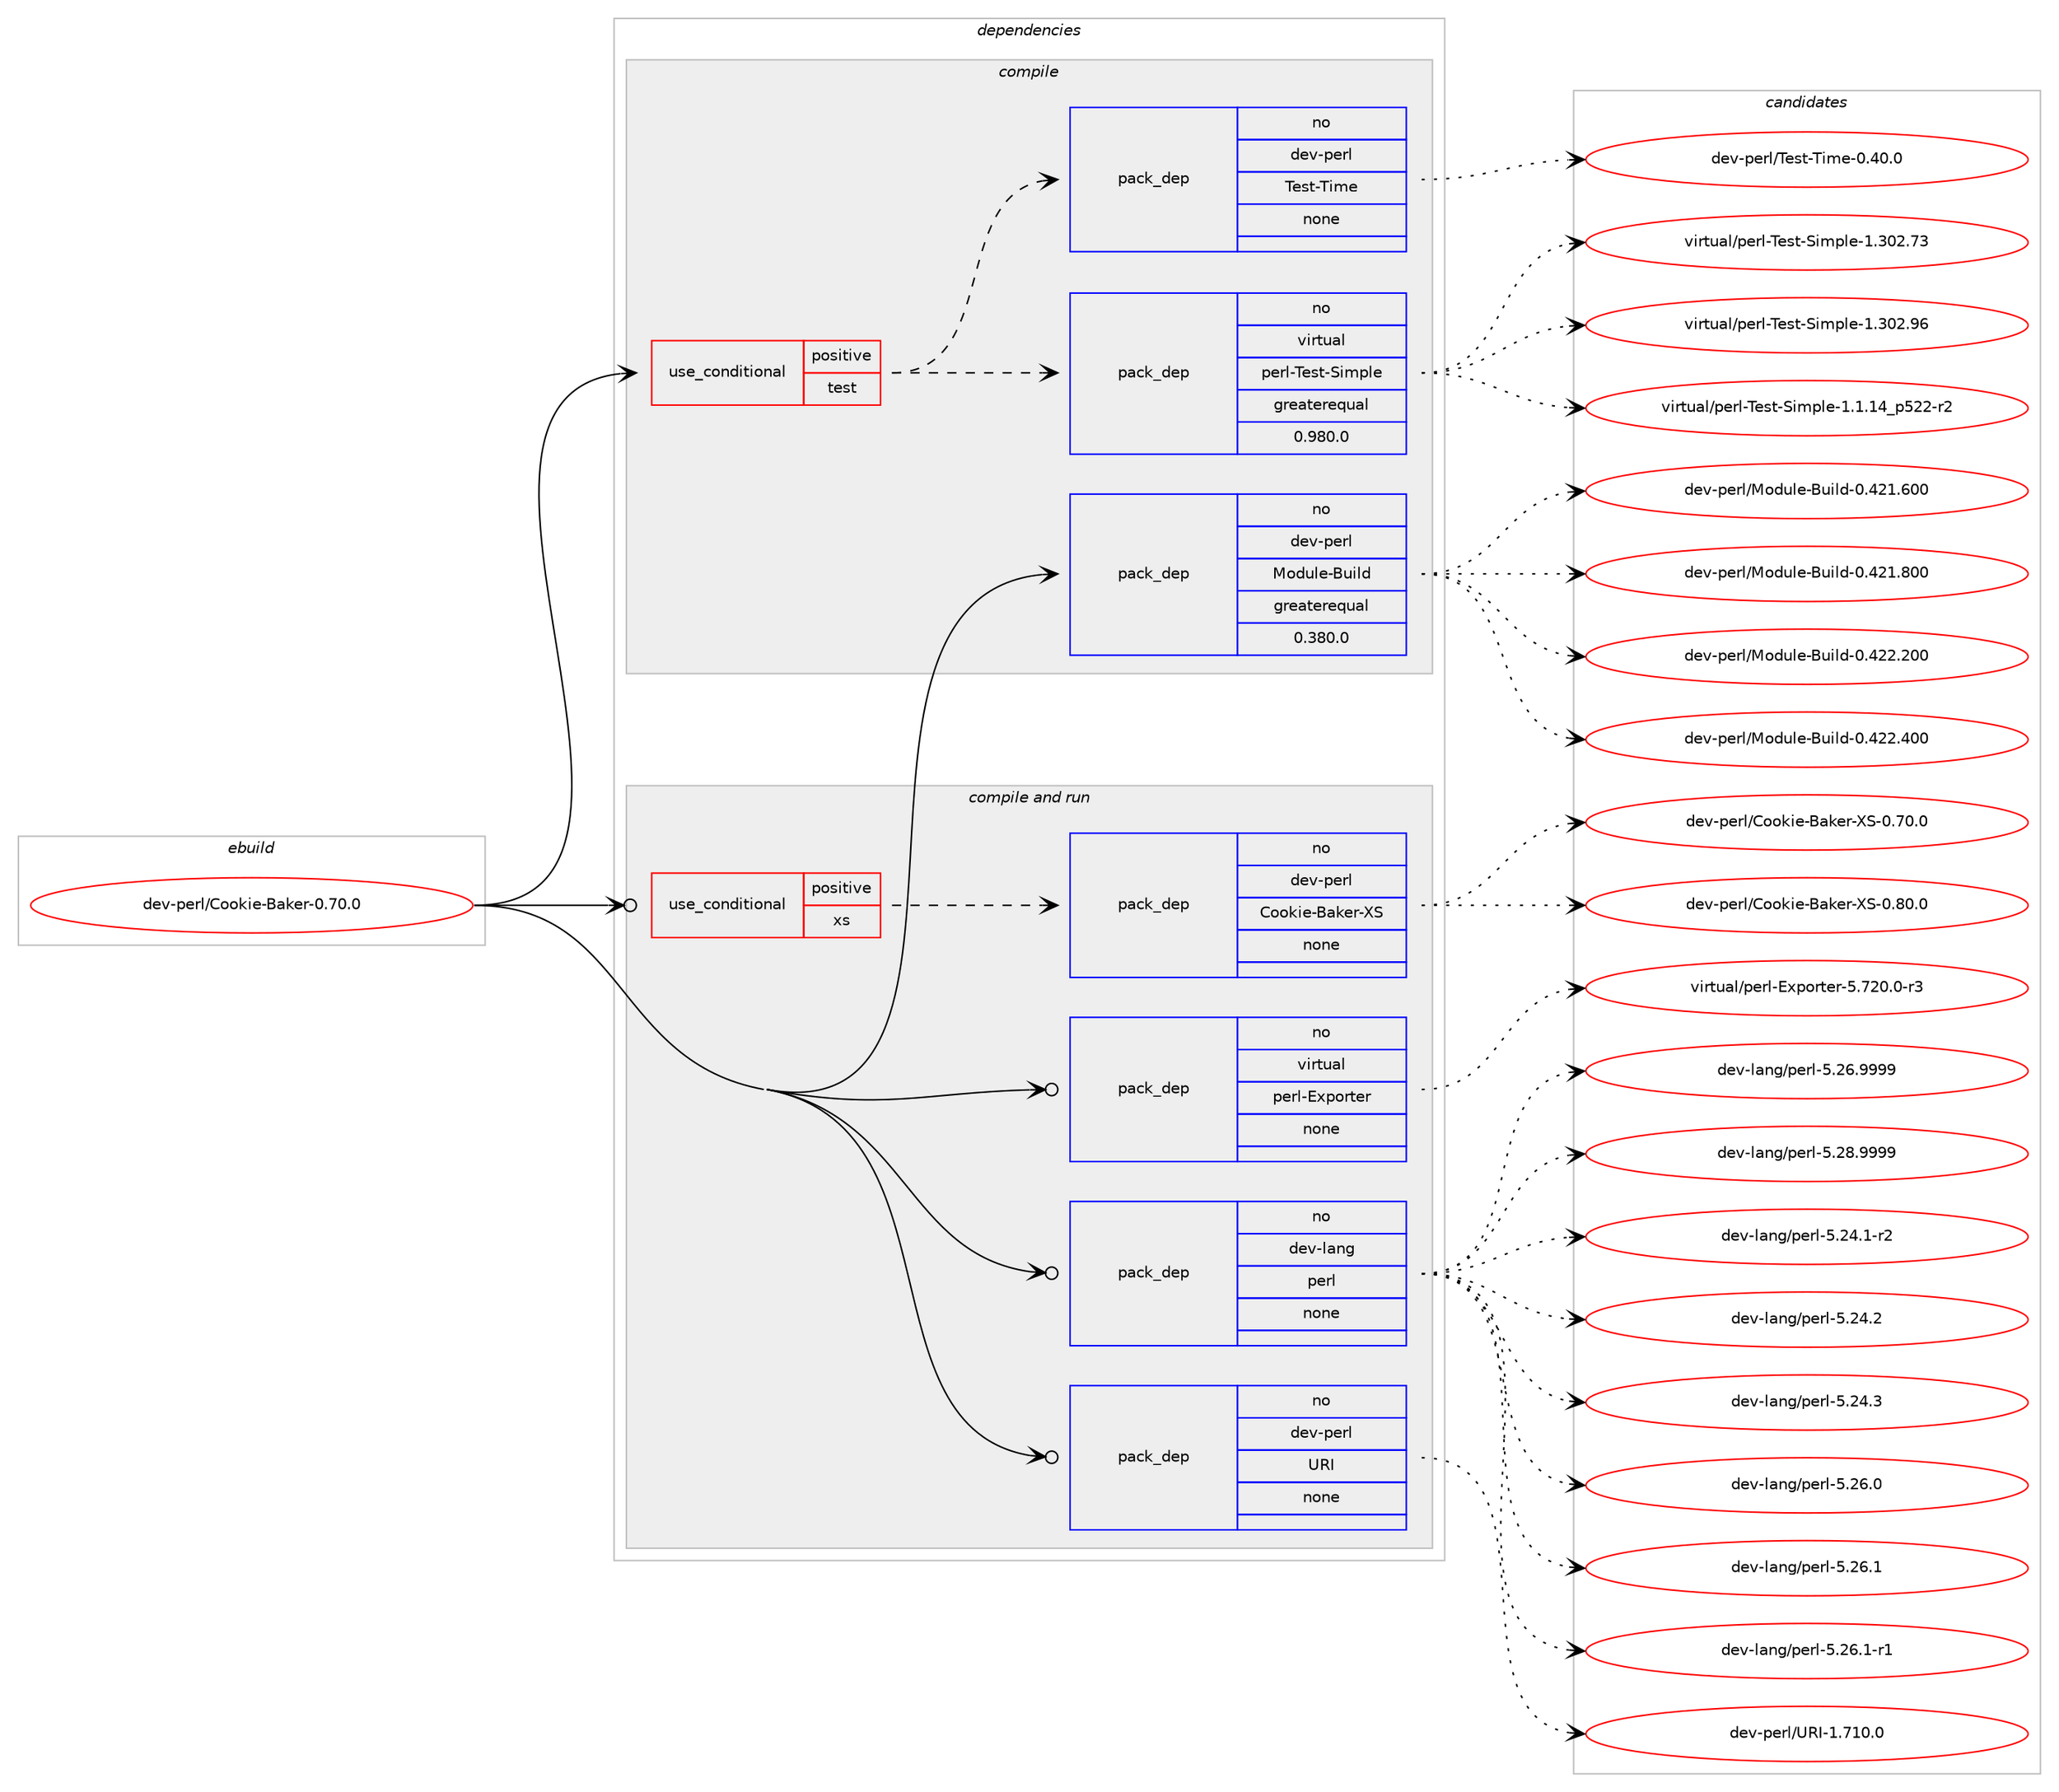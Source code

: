 digraph prolog {

# *************
# Graph options
# *************

newrank=true;
concentrate=true;
compound=true;
graph [rankdir=LR,fontname=Helvetica,fontsize=10,ranksep=1.5];#, ranksep=2.5, nodesep=0.2];
edge  [arrowhead=vee];
node  [fontname=Helvetica,fontsize=10];

# **********
# The ebuild
# **********

subgraph cluster_leftcol {
color=gray;
rank=same;
label=<<i>ebuild</i>>;
id [label="dev-perl/Cookie-Baker-0.70.0", color=red, width=4, href="../dev-perl/Cookie-Baker-0.70.0.svg"];
}

# ****************
# The dependencies
# ****************

subgraph cluster_midcol {
color=gray;
label=<<i>dependencies</i>>;
subgraph cluster_compile {
fillcolor="#eeeeee";
style=filled;
label=<<i>compile</i>>;
subgraph cond26864 {
dependency126693 [label=<<TABLE BORDER="0" CELLBORDER="1" CELLSPACING="0" CELLPADDING="4"><TR><TD ROWSPAN="3" CELLPADDING="10">use_conditional</TD></TR><TR><TD>positive</TD></TR><TR><TD>test</TD></TR></TABLE>>, shape=none, color=red];
subgraph pack96164 {
dependency126694 [label=<<TABLE BORDER="0" CELLBORDER="1" CELLSPACING="0" CELLPADDING="4" WIDTH="220"><TR><TD ROWSPAN="6" CELLPADDING="30">pack_dep</TD></TR><TR><TD WIDTH="110">no</TD></TR><TR><TD>virtual</TD></TR><TR><TD>perl-Test-Simple</TD></TR><TR><TD>greaterequal</TD></TR><TR><TD>0.980.0</TD></TR></TABLE>>, shape=none, color=blue];
}
dependency126693:e -> dependency126694:w [weight=20,style="dashed",arrowhead="vee"];
subgraph pack96165 {
dependency126695 [label=<<TABLE BORDER="0" CELLBORDER="1" CELLSPACING="0" CELLPADDING="4" WIDTH="220"><TR><TD ROWSPAN="6" CELLPADDING="30">pack_dep</TD></TR><TR><TD WIDTH="110">no</TD></TR><TR><TD>dev-perl</TD></TR><TR><TD>Test-Time</TD></TR><TR><TD>none</TD></TR><TR><TD></TD></TR></TABLE>>, shape=none, color=blue];
}
dependency126693:e -> dependency126695:w [weight=20,style="dashed",arrowhead="vee"];
}
id:e -> dependency126693:w [weight=20,style="solid",arrowhead="vee"];
subgraph pack96166 {
dependency126696 [label=<<TABLE BORDER="0" CELLBORDER="1" CELLSPACING="0" CELLPADDING="4" WIDTH="220"><TR><TD ROWSPAN="6" CELLPADDING="30">pack_dep</TD></TR><TR><TD WIDTH="110">no</TD></TR><TR><TD>dev-perl</TD></TR><TR><TD>Module-Build</TD></TR><TR><TD>greaterequal</TD></TR><TR><TD>0.380.0</TD></TR></TABLE>>, shape=none, color=blue];
}
id:e -> dependency126696:w [weight=20,style="solid",arrowhead="vee"];
}
subgraph cluster_compileandrun {
fillcolor="#eeeeee";
style=filled;
label=<<i>compile and run</i>>;
subgraph cond26865 {
dependency126697 [label=<<TABLE BORDER="0" CELLBORDER="1" CELLSPACING="0" CELLPADDING="4"><TR><TD ROWSPAN="3" CELLPADDING="10">use_conditional</TD></TR><TR><TD>positive</TD></TR><TR><TD>xs</TD></TR></TABLE>>, shape=none, color=red];
subgraph pack96167 {
dependency126698 [label=<<TABLE BORDER="0" CELLBORDER="1" CELLSPACING="0" CELLPADDING="4" WIDTH="220"><TR><TD ROWSPAN="6" CELLPADDING="30">pack_dep</TD></TR><TR><TD WIDTH="110">no</TD></TR><TR><TD>dev-perl</TD></TR><TR><TD>Cookie-Baker-XS</TD></TR><TR><TD>none</TD></TR><TR><TD></TD></TR></TABLE>>, shape=none, color=blue];
}
dependency126697:e -> dependency126698:w [weight=20,style="dashed",arrowhead="vee"];
}
id:e -> dependency126697:w [weight=20,style="solid",arrowhead="odotvee"];
subgraph pack96168 {
dependency126699 [label=<<TABLE BORDER="0" CELLBORDER="1" CELLSPACING="0" CELLPADDING="4" WIDTH="220"><TR><TD ROWSPAN="6" CELLPADDING="30">pack_dep</TD></TR><TR><TD WIDTH="110">no</TD></TR><TR><TD>dev-lang</TD></TR><TR><TD>perl</TD></TR><TR><TD>none</TD></TR><TR><TD></TD></TR></TABLE>>, shape=none, color=blue];
}
id:e -> dependency126699:w [weight=20,style="solid",arrowhead="odotvee"];
subgraph pack96169 {
dependency126700 [label=<<TABLE BORDER="0" CELLBORDER="1" CELLSPACING="0" CELLPADDING="4" WIDTH="220"><TR><TD ROWSPAN="6" CELLPADDING="30">pack_dep</TD></TR><TR><TD WIDTH="110">no</TD></TR><TR><TD>dev-perl</TD></TR><TR><TD>URI</TD></TR><TR><TD>none</TD></TR><TR><TD></TD></TR></TABLE>>, shape=none, color=blue];
}
id:e -> dependency126700:w [weight=20,style="solid",arrowhead="odotvee"];
subgraph pack96170 {
dependency126701 [label=<<TABLE BORDER="0" CELLBORDER="1" CELLSPACING="0" CELLPADDING="4" WIDTH="220"><TR><TD ROWSPAN="6" CELLPADDING="30">pack_dep</TD></TR><TR><TD WIDTH="110">no</TD></TR><TR><TD>virtual</TD></TR><TR><TD>perl-Exporter</TD></TR><TR><TD>none</TD></TR><TR><TD></TD></TR></TABLE>>, shape=none, color=blue];
}
id:e -> dependency126701:w [weight=20,style="solid",arrowhead="odotvee"];
}
subgraph cluster_run {
fillcolor="#eeeeee";
style=filled;
label=<<i>run</i>>;
}
}

# **************
# The candidates
# **************

subgraph cluster_choices {
rank=same;
color=gray;
label=<<i>candidates</i>>;

subgraph choice96164 {
color=black;
nodesep=1;
choice11810511411611797108471121011141084584101115116458310510911210810145494649464952951125350504511450 [label="virtual/perl-Test-Simple-1.1.14_p522-r2", color=red, width=4,href="../virtual/perl-Test-Simple-1.1.14_p522-r2.svg"];
choice118105114116117971084711210111410845841011151164583105109112108101454946514850465551 [label="virtual/perl-Test-Simple-1.302.73", color=red, width=4,href="../virtual/perl-Test-Simple-1.302.73.svg"];
choice118105114116117971084711210111410845841011151164583105109112108101454946514850465754 [label="virtual/perl-Test-Simple-1.302.96", color=red, width=4,href="../virtual/perl-Test-Simple-1.302.96.svg"];
dependency126694:e -> choice11810511411611797108471121011141084584101115116458310510911210810145494649464952951125350504511450:w [style=dotted,weight="100"];
dependency126694:e -> choice118105114116117971084711210111410845841011151164583105109112108101454946514850465551:w [style=dotted,weight="100"];
dependency126694:e -> choice118105114116117971084711210111410845841011151164583105109112108101454946514850465754:w [style=dotted,weight="100"];
}
subgraph choice96165 {
color=black;
nodesep=1;
choice100101118451121011141084784101115116458410510910145484652484648 [label="dev-perl/Test-Time-0.40.0", color=red, width=4,href="../dev-perl/Test-Time-0.40.0.svg"];
dependency126695:e -> choice100101118451121011141084784101115116458410510910145484652484648:w [style=dotted,weight="100"];
}
subgraph choice96166 {
color=black;
nodesep=1;
choice100101118451121011141084777111100117108101456611710510810045484652504946544848 [label="dev-perl/Module-Build-0.421.600", color=red, width=4,href="../dev-perl/Module-Build-0.421.600.svg"];
choice100101118451121011141084777111100117108101456611710510810045484652504946564848 [label="dev-perl/Module-Build-0.421.800", color=red, width=4,href="../dev-perl/Module-Build-0.421.800.svg"];
choice100101118451121011141084777111100117108101456611710510810045484652505046504848 [label="dev-perl/Module-Build-0.422.200", color=red, width=4,href="../dev-perl/Module-Build-0.422.200.svg"];
choice100101118451121011141084777111100117108101456611710510810045484652505046524848 [label="dev-perl/Module-Build-0.422.400", color=red, width=4,href="../dev-perl/Module-Build-0.422.400.svg"];
dependency126696:e -> choice100101118451121011141084777111100117108101456611710510810045484652504946544848:w [style=dotted,weight="100"];
dependency126696:e -> choice100101118451121011141084777111100117108101456611710510810045484652504946564848:w [style=dotted,weight="100"];
dependency126696:e -> choice100101118451121011141084777111100117108101456611710510810045484652505046504848:w [style=dotted,weight="100"];
dependency126696:e -> choice100101118451121011141084777111100117108101456611710510810045484652505046524848:w [style=dotted,weight="100"];
}
subgraph choice96167 {
color=black;
nodesep=1;
choice10010111845112101114108476711111110710510145669710710111445888345484655484648 [label="dev-perl/Cookie-Baker-XS-0.70.0", color=red, width=4,href="../dev-perl/Cookie-Baker-XS-0.70.0.svg"];
choice10010111845112101114108476711111110710510145669710710111445888345484656484648 [label="dev-perl/Cookie-Baker-XS-0.80.0", color=red, width=4,href="../dev-perl/Cookie-Baker-XS-0.80.0.svg"];
dependency126698:e -> choice10010111845112101114108476711111110710510145669710710111445888345484655484648:w [style=dotted,weight="100"];
dependency126698:e -> choice10010111845112101114108476711111110710510145669710710111445888345484656484648:w [style=dotted,weight="100"];
}
subgraph choice96168 {
color=black;
nodesep=1;
choice100101118451089711010347112101114108455346505246494511450 [label="dev-lang/perl-5.24.1-r2", color=red, width=4,href="../dev-lang/perl-5.24.1-r2.svg"];
choice10010111845108971101034711210111410845534650524650 [label="dev-lang/perl-5.24.2", color=red, width=4,href="../dev-lang/perl-5.24.2.svg"];
choice10010111845108971101034711210111410845534650524651 [label="dev-lang/perl-5.24.3", color=red, width=4,href="../dev-lang/perl-5.24.3.svg"];
choice10010111845108971101034711210111410845534650544648 [label="dev-lang/perl-5.26.0", color=red, width=4,href="../dev-lang/perl-5.26.0.svg"];
choice10010111845108971101034711210111410845534650544649 [label="dev-lang/perl-5.26.1", color=red, width=4,href="../dev-lang/perl-5.26.1.svg"];
choice100101118451089711010347112101114108455346505446494511449 [label="dev-lang/perl-5.26.1-r1", color=red, width=4,href="../dev-lang/perl-5.26.1-r1.svg"];
choice10010111845108971101034711210111410845534650544657575757 [label="dev-lang/perl-5.26.9999", color=red, width=4,href="../dev-lang/perl-5.26.9999.svg"];
choice10010111845108971101034711210111410845534650564657575757 [label="dev-lang/perl-5.28.9999", color=red, width=4,href="../dev-lang/perl-5.28.9999.svg"];
dependency126699:e -> choice100101118451089711010347112101114108455346505246494511450:w [style=dotted,weight="100"];
dependency126699:e -> choice10010111845108971101034711210111410845534650524650:w [style=dotted,weight="100"];
dependency126699:e -> choice10010111845108971101034711210111410845534650524651:w [style=dotted,weight="100"];
dependency126699:e -> choice10010111845108971101034711210111410845534650544648:w [style=dotted,weight="100"];
dependency126699:e -> choice10010111845108971101034711210111410845534650544649:w [style=dotted,weight="100"];
dependency126699:e -> choice100101118451089711010347112101114108455346505446494511449:w [style=dotted,weight="100"];
dependency126699:e -> choice10010111845108971101034711210111410845534650544657575757:w [style=dotted,weight="100"];
dependency126699:e -> choice10010111845108971101034711210111410845534650564657575757:w [style=dotted,weight="100"];
}
subgraph choice96169 {
color=black;
nodesep=1;
choice10010111845112101114108478582734549465549484648 [label="dev-perl/URI-1.710.0", color=red, width=4,href="../dev-perl/URI-1.710.0.svg"];
dependency126700:e -> choice10010111845112101114108478582734549465549484648:w [style=dotted,weight="100"];
}
subgraph choice96170 {
color=black;
nodesep=1;
choice1181051141161179710847112101114108456912011211111411610111445534655504846484511451 [label="virtual/perl-Exporter-5.720.0-r3", color=red, width=4,href="../virtual/perl-Exporter-5.720.0-r3.svg"];
dependency126701:e -> choice1181051141161179710847112101114108456912011211111411610111445534655504846484511451:w [style=dotted,weight="100"];
}
}

}
